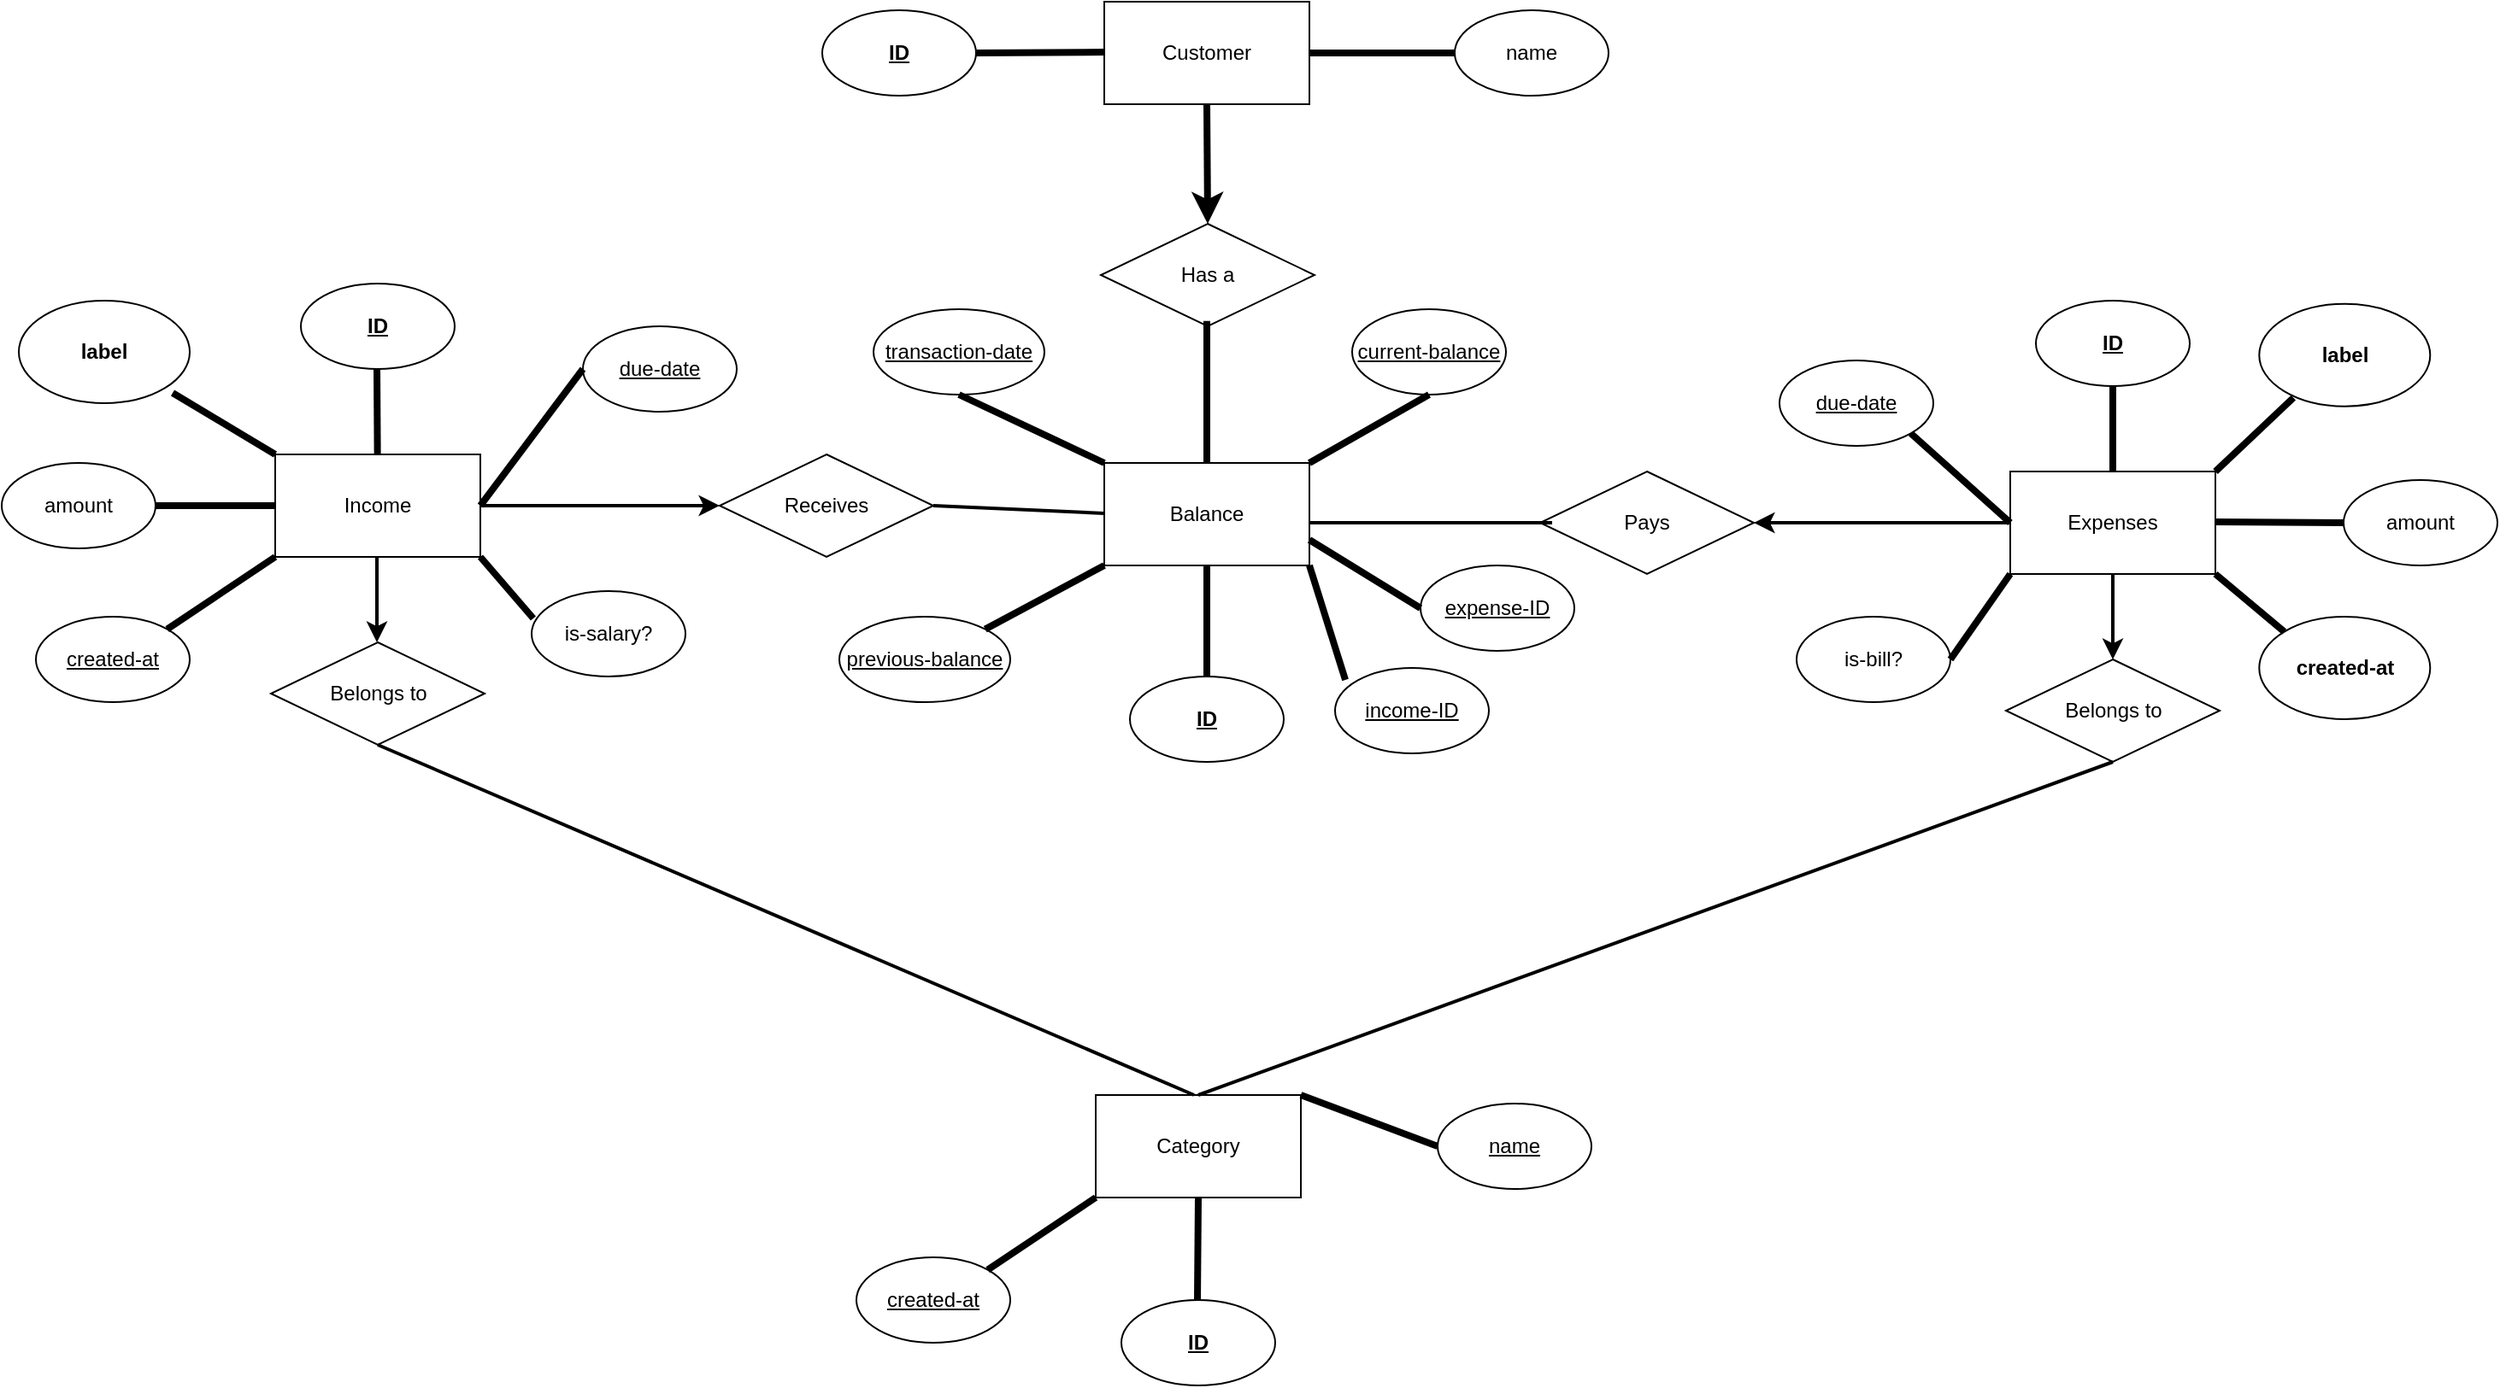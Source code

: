 <mxfile>
    <diagram id="k9xJKdagvpFgndsS8MYh" name="Page-1">
        <mxGraphModel dx="1956" dy="698" grid="1" gridSize="10" guides="1" tooltips="1" connect="1" arrows="1" fold="1" page="1" pageScale="1" pageWidth="850" pageHeight="1100" math="0" shadow="0">
            <root>
                <mxCell id="0"/>
                <mxCell id="1" parent="0"/>
                <mxCell id="95" style="edgeStyle=none;html=1;exitX=0;exitY=0.5;exitDx=0;exitDy=0;entryX=1;entryY=0.5;entryDx=0;entryDy=0;strokeColor=default;strokeWidth=2;" parent="1" source="2" target="92" edge="1">
                    <mxGeometry relative="1" as="geometry"/>
                </mxCell>
                <mxCell id="2" value="Expenses" style="rounded=0;whiteSpace=wrap;html=1;" parent="1" vertex="1">
                    <mxGeometry x="895" y="325" width="120" height="60" as="geometry"/>
                </mxCell>
                <mxCell id="96" style="edgeStyle=none;html=1;entryX=0;entryY=0.5;entryDx=0;entryDy=0;strokeColor=default;strokeWidth=2;" parent="1" source="3" target="86" edge="1">
                    <mxGeometry relative="1" as="geometry"/>
                </mxCell>
                <mxCell id="3" value="Income" style="rounded=0;whiteSpace=wrap;html=1;" parent="1" vertex="1">
                    <mxGeometry x="-120" y="315" width="120" height="60" as="geometry"/>
                </mxCell>
                <mxCell id="4" value="&lt;u&gt;&lt;b&gt;ID&lt;/b&gt;&lt;/u&gt;" style="ellipse;whiteSpace=wrap;html=1;" parent="1" vertex="1">
                    <mxGeometry x="910" y="225" width="90" height="50" as="geometry"/>
                </mxCell>
                <mxCell id="5" value="&lt;u&gt;&lt;b&gt;ID&lt;/b&gt;&lt;/u&gt;" style="ellipse;whiteSpace=wrap;html=1;" parent="1" vertex="1">
                    <mxGeometry x="-105" y="215" width="90" height="50" as="geometry"/>
                </mxCell>
                <mxCell id="7" value="" style="endArrow=none;html=1;strokeColor=default;strokeWidth=4;entryX=0.5;entryY=1;entryDx=0;entryDy=0;exitX=0.5;exitY=0;exitDx=0;exitDy=0;" parent="1" source="2" target="4" edge="1">
                    <mxGeometry width="50" height="50" relative="1" as="geometry">
                        <mxPoint x="925" y="385" as="sourcePoint"/>
                        <mxPoint x="965" y="285" as="targetPoint"/>
                    </mxGeometry>
                </mxCell>
                <mxCell id="8" value="" style="endArrow=none;html=1;strokeColor=default;strokeWidth=4;entryX=0.5;entryY=1;entryDx=0;entryDy=0;" parent="1" source="3" edge="1">
                    <mxGeometry width="50" height="50" relative="1" as="geometry">
                        <mxPoint x="-60.5" y="315" as="sourcePoint"/>
                        <mxPoint x="-60.5" y="265" as="targetPoint"/>
                    </mxGeometry>
                </mxCell>
                <mxCell id="9" value="Category" style="rounded=0;whiteSpace=wrap;html=1;" parent="1" vertex="1">
                    <mxGeometry x="360" y="690" width="120" height="60" as="geometry"/>
                </mxCell>
                <mxCell id="34" style="edgeStyle=none;html=1;exitX=0.5;exitY=1;exitDx=0;exitDy=0;entryX=0.5;entryY=0;entryDx=0;entryDy=0;strokeColor=default;strokeWidth=4;" parent="1" source="12" target="31" edge="1">
                    <mxGeometry relative="1" as="geometry"/>
                </mxCell>
                <mxCell id="12" value="Customer" style="rounded=0;whiteSpace=wrap;html=1;" parent="1" vertex="1">
                    <mxGeometry x="365" y="50" width="120" height="60" as="geometry"/>
                </mxCell>
                <mxCell id="13" value="Balance" style="rounded=0;whiteSpace=wrap;html=1;" parent="1" vertex="1">
                    <mxGeometry x="365" y="320" width="120" height="60" as="geometry"/>
                </mxCell>
                <mxCell id="14" value="&lt;u&gt;&lt;b&gt;ID&lt;/b&gt;&lt;/u&gt;" style="ellipse;whiteSpace=wrap;html=1;" parent="1" vertex="1">
                    <mxGeometry x="200" y="55" width="90" height="50" as="geometry"/>
                </mxCell>
                <mxCell id="15" value="" style="endArrow=none;html=1;strokeColor=default;strokeWidth=4;exitX=1;exitY=0.5;exitDx=0;exitDy=0;" parent="1" source="14" edge="1">
                    <mxGeometry width="50" height="50" relative="1" as="geometry">
                        <mxPoint x="295" y="79.5" as="sourcePoint"/>
                        <mxPoint x="365" y="79.5" as="targetPoint"/>
                    </mxGeometry>
                </mxCell>
                <mxCell id="17" value="&lt;u&gt;&lt;b&gt;ID&lt;/b&gt;&lt;/u&gt;" style="ellipse;whiteSpace=wrap;html=1;" parent="1" vertex="1">
                    <mxGeometry x="375" y="810" width="90" height="50" as="geometry"/>
                </mxCell>
                <mxCell id="19" value="amount" style="ellipse;whiteSpace=wrap;html=1;" parent="1" vertex="1">
                    <mxGeometry x="-280" y="320" width="90" height="50" as="geometry"/>
                </mxCell>
                <mxCell id="20" value="&lt;u&gt;&lt;b&gt;ID&lt;/b&gt;&lt;/u&gt;" style="ellipse;whiteSpace=wrap;html=1;" parent="1" vertex="1">
                    <mxGeometry x="380" y="445" width="90" height="50" as="geometry"/>
                </mxCell>
                <mxCell id="22" value="" style="endArrow=none;html=1;strokeColor=default;strokeWidth=4;entryX=0.5;entryY=1;entryDx=0;entryDy=0;exitX=0.5;exitY=0;exitDx=0;exitDy=0;" parent="1" edge="1">
                    <mxGeometry width="50" height="50" relative="1" as="geometry">
                        <mxPoint x="419.5" y="810" as="sourcePoint"/>
                        <mxPoint x="420" y="750" as="targetPoint"/>
                    </mxGeometry>
                </mxCell>
                <mxCell id="26" value="" style="endArrow=none;html=1;strokeColor=default;strokeWidth=4;exitX=1;exitY=0.5;exitDx=0;exitDy=0;entryX=0;entryY=0.5;entryDx=0;entryDy=0;" parent="1" target="3" edge="1">
                    <mxGeometry width="50" height="50" relative="1" as="geometry">
                        <mxPoint x="-190" y="345" as="sourcePoint"/>
                        <mxPoint x="-130" y="345" as="targetPoint"/>
                    </mxGeometry>
                </mxCell>
                <mxCell id="28" value="name" style="ellipse;whiteSpace=wrap;html=1;" parent="1" vertex="1">
                    <mxGeometry x="570" y="55" width="90" height="50" as="geometry"/>
                </mxCell>
                <mxCell id="30" value="" style="endArrow=none;html=1;strokeColor=default;strokeWidth=4;exitX=1;exitY=0.5;exitDx=0;exitDy=0;entryX=0;entryY=0.5;entryDx=0;entryDy=0;" parent="1" target="28" edge="1">
                    <mxGeometry width="50" height="50" relative="1" as="geometry">
                        <mxPoint x="485" y="80" as="sourcePoint"/>
                        <mxPoint x="560" y="79.5" as="targetPoint"/>
                    </mxGeometry>
                </mxCell>
                <mxCell id="31" value="Has a" style="rhombus;whiteSpace=wrap;html=1;" parent="1" vertex="1">
                    <mxGeometry x="363" y="180" width="125" height="60" as="geometry"/>
                </mxCell>
                <mxCell id="41" value="&lt;u&gt;name&lt;/u&gt;" style="ellipse;whiteSpace=wrap;html=1;" parent="1" vertex="1">
                    <mxGeometry x="560" y="695" width="90" height="50" as="geometry"/>
                </mxCell>
                <mxCell id="42" value="" style="endArrow=none;html=1;strokeColor=default;strokeWidth=4;exitX=1;exitY=0;exitDx=0;exitDy=0;entryX=0;entryY=0.5;entryDx=0;entryDy=0;" parent="1" source="9" target="41" edge="1">
                    <mxGeometry width="50" height="50" relative="1" as="geometry">
                        <mxPoint x="480" y="719.5" as="sourcePoint"/>
                        <mxPoint x="550" y="719.5" as="targetPoint"/>
                    </mxGeometry>
                </mxCell>
                <mxCell id="43" value="&lt;u&gt;due-date&lt;/u&gt;" style="ellipse;whiteSpace=wrap;html=1;" parent="1" vertex="1">
                    <mxGeometry x="60" y="240" width="90" height="50" as="geometry"/>
                </mxCell>
                <mxCell id="47" value="" style="endArrow=none;html=1;strokeColor=default;strokeWidth=4;entryX=1;entryY=0.5;entryDx=0;entryDy=0;exitX=0;exitY=0.5;exitDx=0;exitDy=0;" parent="1" source="43" target="3" edge="1">
                    <mxGeometry width="50" height="50" relative="1" as="geometry">
                        <mxPoint x="-60.5" y="425" as="sourcePoint"/>
                        <mxPoint x="-60.5" y="375" as="targetPoint"/>
                    </mxGeometry>
                </mxCell>
                <mxCell id="53" style="edgeStyle=none;html=1;entryX=0.5;entryY=0;entryDx=0;entryDy=0;strokeColor=default;strokeWidth=2;exitX=0.5;exitY=1;exitDx=0;exitDy=0;" parent="1" target="55" edge="1">
                    <mxGeometry relative="1" as="geometry">
                        <mxPoint x="955" y="385" as="sourcePoint"/>
                    </mxGeometry>
                </mxCell>
                <mxCell id="55" value="Belongs to" style="rhombus;whiteSpace=wrap;html=1;" parent="1" vertex="1">
                    <mxGeometry x="892.5" y="435" width="125" height="60" as="geometry"/>
                </mxCell>
                <mxCell id="64" value="amount" style="ellipse;whiteSpace=wrap;html=1;" parent="1" vertex="1">
                    <mxGeometry x="1090" y="330" width="90" height="50" as="geometry"/>
                </mxCell>
                <mxCell id="67" value="&lt;u&gt;due-date&lt;/u&gt;" style="ellipse;whiteSpace=wrap;html=1;" parent="1" vertex="1">
                    <mxGeometry x="760" y="260" width="90" height="50" as="geometry"/>
                </mxCell>
                <mxCell id="69" value="" style="endArrow=none;html=1;strokeColor=default;strokeWidth=4;exitX=1;exitY=1;exitDx=0;exitDy=0;entryX=0;entryY=0.5;entryDx=0;entryDy=0;" parent="1" source="67" target="2" edge="1">
                    <mxGeometry width="50" height="50" relative="1" as="geometry">
                        <mxPoint x="820" y="354.5" as="sourcePoint"/>
                        <mxPoint x="890" y="350" as="targetPoint"/>
                    </mxGeometry>
                </mxCell>
                <mxCell id="71" value="Belongs to" style="rhombus;whiteSpace=wrap;html=1;" parent="1" vertex="1">
                    <mxGeometry x="-122.5" y="425" width="125" height="60" as="geometry"/>
                </mxCell>
                <mxCell id="72" style="edgeStyle=none;html=1;entryX=0.5;entryY=0;entryDx=0;entryDy=0;strokeColor=default;strokeWidth=2;exitX=0.5;exitY=1;exitDx=0;exitDy=0;" parent="1" edge="1">
                    <mxGeometry relative="1" as="geometry">
                        <mxPoint x="-60.5" y="375" as="sourcePoint"/>
                        <mxPoint x="-60.5" y="425" as="targetPoint"/>
                    </mxGeometry>
                </mxCell>
                <mxCell id="73" value="" style="endArrow=none;html=1;strokeColor=default;strokeWidth=4;entryX=1;entryY=0.5;entryDx=0;entryDy=0;" parent="1" edge="1">
                    <mxGeometry width="50" height="50" relative="1" as="geometry">
                        <mxPoint x="1090" y="355" as="sourcePoint"/>
                        <mxPoint x="1015" y="354.5" as="targetPoint"/>
                    </mxGeometry>
                </mxCell>
                <mxCell id="74" value="is-salary?" style="ellipse;whiteSpace=wrap;html=1;" parent="1" vertex="1">
                    <mxGeometry x="30" y="395" width="90" height="50" as="geometry"/>
                </mxCell>
                <mxCell id="76" value="&lt;u&gt;current-balance&lt;/u&gt;" style="ellipse;whiteSpace=wrap;html=1;" parent="1" vertex="1">
                    <mxGeometry x="510" y="230" width="90" height="50" as="geometry"/>
                </mxCell>
                <mxCell id="77" value="" style="endArrow=none;html=1;strokeColor=default;strokeWidth=4;entryX=1;entryY=0;entryDx=0;entryDy=0;exitX=0;exitY=0.5;exitDx=0;exitDy=0;" parent="1" target="13" edge="1">
                    <mxGeometry width="50" height="50" relative="1" as="geometry">
                        <mxPoint x="555" y="280" as="sourcePoint"/>
                        <mxPoint x="470" y="280" as="targetPoint"/>
                    </mxGeometry>
                </mxCell>
                <mxCell id="78" value="&lt;u&gt;transaction-date&lt;/u&gt;" style="ellipse;whiteSpace=wrap;html=1;" parent="1" vertex="1">
                    <mxGeometry x="230" y="230" width="100" height="50" as="geometry"/>
                </mxCell>
                <mxCell id="79" value="" style="endArrow=none;html=1;strokeColor=default;strokeWidth=4;entryX=0.5;entryY=1;entryDx=0;entryDy=0;exitX=0;exitY=0;exitDx=0;exitDy=0;" parent="1" source="13" target="78" edge="1">
                    <mxGeometry width="50" height="50" relative="1" as="geometry">
                        <mxPoint x="380" y="230" as="sourcePoint"/>
                        <mxPoint x="310" y="270" as="targetPoint"/>
                    </mxGeometry>
                </mxCell>
                <mxCell id="80" value="" style="endArrow=none;html=1;strokeColor=default;strokeWidth=2;exitX=1;exitY=0.5;exitDx=0;exitDy=0;entryX=0.5;entryY=1;entryDx=0;entryDy=0;" parent="1" target="55" edge="1">
                    <mxGeometry width="50" height="50" relative="1" as="geometry">
                        <mxPoint x="420" y="690" as="sourcePoint"/>
                        <mxPoint x="500" y="690.5" as="targetPoint"/>
                    </mxGeometry>
                </mxCell>
                <mxCell id="81" value="" style="endArrow=none;html=1;strokeColor=default;strokeWidth=2;exitX=1;exitY=0.5;exitDx=0;exitDy=0;entryX=0.5;entryY=1;entryDx=0;entryDy=0;" parent="1" target="71" edge="1">
                    <mxGeometry width="50" height="50" relative="1" as="geometry">
                        <mxPoint x="417.5" y="690" as="sourcePoint"/>
                        <mxPoint x="772.5" y="490" as="targetPoint"/>
                    </mxGeometry>
                </mxCell>
                <mxCell id="86" value="Receives" style="rhombus;whiteSpace=wrap;html=1;" parent="1" vertex="1">
                    <mxGeometry x="140" y="315" width="125" height="60" as="geometry"/>
                </mxCell>
                <mxCell id="90" value="" style="endArrow=none;html=1;strokeColor=default;strokeWidth=2;entryX=0.056;entryY=0.5;entryDx=0;entryDy=0;entryPerimeter=0;exitX=1;exitY=0.5;exitDx=0;exitDy=0;" parent="1" source="86" edge="1">
                    <mxGeometry width="50" height="50" relative="1" as="geometry">
                        <mxPoint x="200" y="350" as="sourcePoint"/>
                        <mxPoint x="365" y="349.5" as="targetPoint"/>
                    </mxGeometry>
                </mxCell>
                <mxCell id="92" value="Pays" style="rhombus;whiteSpace=wrap;html=1;" parent="1" vertex="1">
                    <mxGeometry x="620" y="325" width="125" height="60" as="geometry"/>
                </mxCell>
                <mxCell id="93" value="" style="endArrow=none;html=1;strokeColor=default;strokeWidth=2;exitX=1;exitY=0.5;exitDx=0;exitDy=0;entryX=0.056;entryY=0.5;entryDx=0;entryDy=0;entryPerimeter=0;" parent="1" target="92" edge="1">
                    <mxGeometry width="50" height="50" relative="1" as="geometry">
                        <mxPoint x="485" y="355" as="sourcePoint"/>
                        <mxPoint x="555" y="359.5" as="targetPoint"/>
                    </mxGeometry>
                </mxCell>
                <mxCell id="98" value="&lt;b&gt;label&lt;/b&gt;" style="ellipse;whiteSpace=wrap;html=1;" parent="1" vertex="1">
                    <mxGeometry x="-270" y="225" width="100" height="60" as="geometry"/>
                </mxCell>
                <mxCell id="99" value="" style="endArrow=none;html=1;strokeColor=default;strokeWidth=4;exitX=1;exitY=0.5;exitDx=0;exitDy=0;entryX=0;entryY=0;entryDx=0;entryDy=0;" parent="1" target="3" edge="1">
                    <mxGeometry width="50" height="50" relative="1" as="geometry">
                        <mxPoint x="-180" y="279" as="sourcePoint"/>
                        <mxPoint x="-110" y="279" as="targetPoint"/>
                    </mxGeometry>
                </mxCell>
                <mxCell id="100" value="&lt;b&gt;label&lt;/b&gt;" style="ellipse;whiteSpace=wrap;html=1;" parent="1" vertex="1">
                    <mxGeometry x="1040.65" y="226.85" width="100" height="60" as="geometry"/>
                </mxCell>
                <mxCell id="101" value="" style="endArrow=none;html=1;strokeColor=default;strokeWidth=4;entryX=1;entryY=0;entryDx=0;entryDy=0;" parent="1" target="2" edge="1">
                    <mxGeometry width="50" height="50" relative="1" as="geometry">
                        <mxPoint x="1060.65" y="281.85" as="sourcePoint"/>
                        <mxPoint x="1017.504" y="324.996" as="targetPoint"/>
                    </mxGeometry>
                </mxCell>
                <mxCell id="102" value="&lt;u&gt;previous-balance&lt;/u&gt;" style="ellipse;whiteSpace=wrap;html=1;" parent="1" vertex="1">
                    <mxGeometry x="210" y="410" width="100" height="50" as="geometry"/>
                </mxCell>
                <mxCell id="103" value="" style="endArrow=none;html=1;strokeColor=default;strokeWidth=4;exitX=0;exitY=0.5;exitDx=0;exitDy=0;entryX=1;entryY=0;entryDx=0;entryDy=0;" parent="1" target="102" edge="1">
                    <mxGeometry width="50" height="50" relative="1" as="geometry">
                        <mxPoint x="365" y="380" as="sourcePoint"/>
                        <mxPoint x="310" y="410" as="targetPoint"/>
                    </mxGeometry>
                </mxCell>
                <mxCell id="104" value="&lt;u&gt;expense-ID&lt;br&gt;&lt;/u&gt;" style="ellipse;whiteSpace=wrap;html=1;" parent="1" vertex="1">
                    <mxGeometry x="550" y="380" width="90" height="50" as="geometry"/>
                </mxCell>
                <mxCell id="105" value="&lt;u&gt;income-ID&lt;/u&gt;" style="ellipse;whiteSpace=wrap;html=1;" parent="1" vertex="1">
                    <mxGeometry x="500" y="440" width="90" height="50" as="geometry"/>
                </mxCell>
                <mxCell id="107" value="" style="endArrow=none;html=1;strokeColor=default;strokeWidth=4;entryX=0.067;entryY=0.14;entryDx=0;entryDy=0;exitX=1;exitY=1;exitDx=0;exitDy=0;entryPerimeter=0;" parent="1" source="13" target="105" edge="1">
                    <mxGeometry width="50" height="50" relative="1" as="geometry">
                        <mxPoint x="540" y="400" as="sourcePoint"/>
                        <mxPoint x="470" y="440" as="targetPoint"/>
                    </mxGeometry>
                </mxCell>
                <mxCell id="108" value="" style="endArrow=none;html=1;strokeColor=default;strokeWidth=4;entryX=0;entryY=0.5;entryDx=0;entryDy=0;exitX=1;exitY=0.75;exitDx=0;exitDy=0;" parent="1" source="13" target="104" edge="1">
                    <mxGeometry width="50" height="50" relative="1" as="geometry">
                        <mxPoint x="490" y="370" as="sourcePoint"/>
                        <mxPoint x="516.03" y="457" as="targetPoint"/>
                    </mxGeometry>
                </mxCell>
                <mxCell id="109" value="is-bill?" style="ellipse;whiteSpace=wrap;html=1;" parent="1" vertex="1">
                    <mxGeometry x="770" y="410" width="90" height="50" as="geometry"/>
                </mxCell>
                <mxCell id="110" value="" style="endArrow=none;html=1;strokeColor=default;strokeWidth=4;exitX=1;exitY=0.5;exitDx=0;exitDy=0;entryX=0;entryY=1;entryDx=0;entryDy=0;" parent="1" target="2" edge="1">
                    <mxGeometry width="50" height="50" relative="1" as="geometry">
                        <mxPoint x="860" y="435" as="sourcePoint"/>
                        <mxPoint x="930" y="435" as="targetPoint"/>
                    </mxGeometry>
                </mxCell>
                <mxCell id="111" value="" style="endArrow=none;html=1;strokeColor=default;strokeWidth=4;exitX=0.011;exitY=0.32;exitDx=0;exitDy=0;exitPerimeter=0;entryX=1;entryY=1;entryDx=0;entryDy=0;" parent="1" source="74" target="3" edge="1">
                    <mxGeometry width="50" height="50" relative="1" as="geometry">
                        <mxPoint x="-40" y="420" as="sourcePoint"/>
                        <mxPoint y="380" as="targetPoint"/>
                    </mxGeometry>
                </mxCell>
                <mxCell id="112" value="&lt;u&gt;created-at&lt;/u&gt;" style="ellipse;whiteSpace=wrap;html=1;" parent="1" vertex="1">
                    <mxGeometry x="-260" y="410" width="90" height="50" as="geometry"/>
                </mxCell>
                <mxCell id="113" value="&lt;b&gt;created-at&lt;/b&gt;" style="ellipse;whiteSpace=wrap;html=1;" parent="1" vertex="1">
                    <mxGeometry x="1040.65" y="410" width="100" height="60" as="geometry"/>
                </mxCell>
                <mxCell id="114" value="" style="endArrow=none;html=1;strokeColor=default;strokeWidth=4;exitX=1;exitY=0;exitDx=0;exitDy=0;entryX=0;entryY=0;entryDx=0;entryDy=0;" parent="1" source="112" edge="1">
                    <mxGeometry width="50" height="50" relative="1" as="geometry">
                        <mxPoint x="-180" y="339" as="sourcePoint"/>
                        <mxPoint x="-120" y="375.0" as="targetPoint"/>
                    </mxGeometry>
                </mxCell>
                <mxCell id="115" value="" style="endArrow=none;html=1;strokeColor=default;strokeWidth=4;entryX=1;entryY=0;entryDx=0;entryDy=0;exitX=0;exitY=0;exitDx=0;exitDy=0;" parent="1" source="113" edge="1">
                    <mxGeometry width="50" height="50" relative="1" as="geometry">
                        <mxPoint x="1060.65" y="341.85" as="sourcePoint"/>
                        <mxPoint x="1015" y="385.0" as="targetPoint"/>
                    </mxGeometry>
                </mxCell>
                <mxCell id="116" value="&lt;u&gt;created-at&lt;/u&gt;" style="ellipse;whiteSpace=wrap;html=1;" parent="1" vertex="1">
                    <mxGeometry x="220" y="785" width="90" height="50" as="geometry"/>
                </mxCell>
                <mxCell id="117" value="" style="endArrow=none;html=1;strokeColor=default;strokeWidth=4;exitX=1;exitY=0;exitDx=0;exitDy=0;entryX=0;entryY=0;entryDx=0;entryDy=0;" parent="1" source="116" edge="1">
                    <mxGeometry width="50" height="50" relative="1" as="geometry">
                        <mxPoint x="300" y="714" as="sourcePoint"/>
                        <mxPoint x="360" y="750.0" as="targetPoint"/>
                    </mxGeometry>
                </mxCell>
                <mxCell id="118" value="" style="endArrow=none;html=1;strokeColor=default;strokeWidth=4;entryX=0.5;entryY=1;entryDx=0;entryDy=0;" edge="1" parent="1" source="13">
                    <mxGeometry width="50" height="50" relative="1" as="geometry">
                        <mxPoint x="425.312" y="286.85" as="sourcePoint"/>
                        <mxPoint x="425" y="236.85" as="targetPoint"/>
                    </mxGeometry>
                </mxCell>
                <mxCell id="119" value="" style="endArrow=none;html=1;strokeColor=default;strokeWidth=4;entryX=0.5;entryY=1;entryDx=0;entryDy=0;exitX=0.5;exitY=0;exitDx=0;exitDy=0;" edge="1" parent="1" source="20">
                    <mxGeometry width="50" height="50" relative="1" as="geometry">
                        <mxPoint x="425" y="463.15" as="sourcePoint"/>
                        <mxPoint x="425" y="380" as="targetPoint"/>
                    </mxGeometry>
                </mxCell>
            </root>
        </mxGraphModel>
    </diagram>
</mxfile>